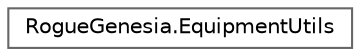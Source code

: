 digraph "Graphical Class Hierarchy"
{
 // LATEX_PDF_SIZE
  bgcolor="transparent";
  edge [fontname=Helvetica,fontsize=10,labelfontname=Helvetica,labelfontsize=10];
  node [fontname=Helvetica,fontsize=10,shape=box,height=0.2,width=0.4];
  rankdir="LR";
  Node0 [label="RogueGenesia.EquipmentUtils",height=0.2,width=0.4,color="grey40", fillcolor="white", style="filled",URL="$class_rogue_genesia_1_1_equipment_utils.html",tooltip=" "];
}
